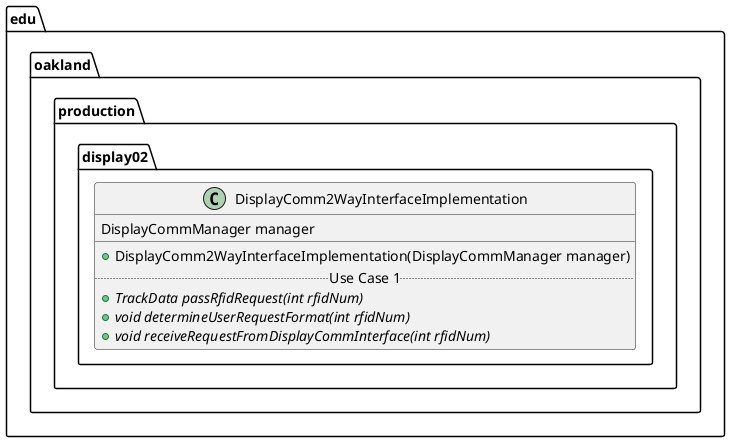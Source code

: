 @startuml DisplayComm2WayInterfaceImplementation

package edu.oakland.production.display02 {
    class DisplayComm2WayInterfaceImplementation {
        DisplayCommManager manager
        __
        + DisplayComm2WayInterfaceImplementation(DisplayCommManager manager)
        .. Use Case 1 ..
        {abstract} + TrackData passRfidRequest(int rfidNum)
        {abstract} + void determineUserRequestFormat(int rfidNum)
        {abstract} + void receiveRequestFromDisplayCommInterface(int rfidNum)
    }
}

@enduml
